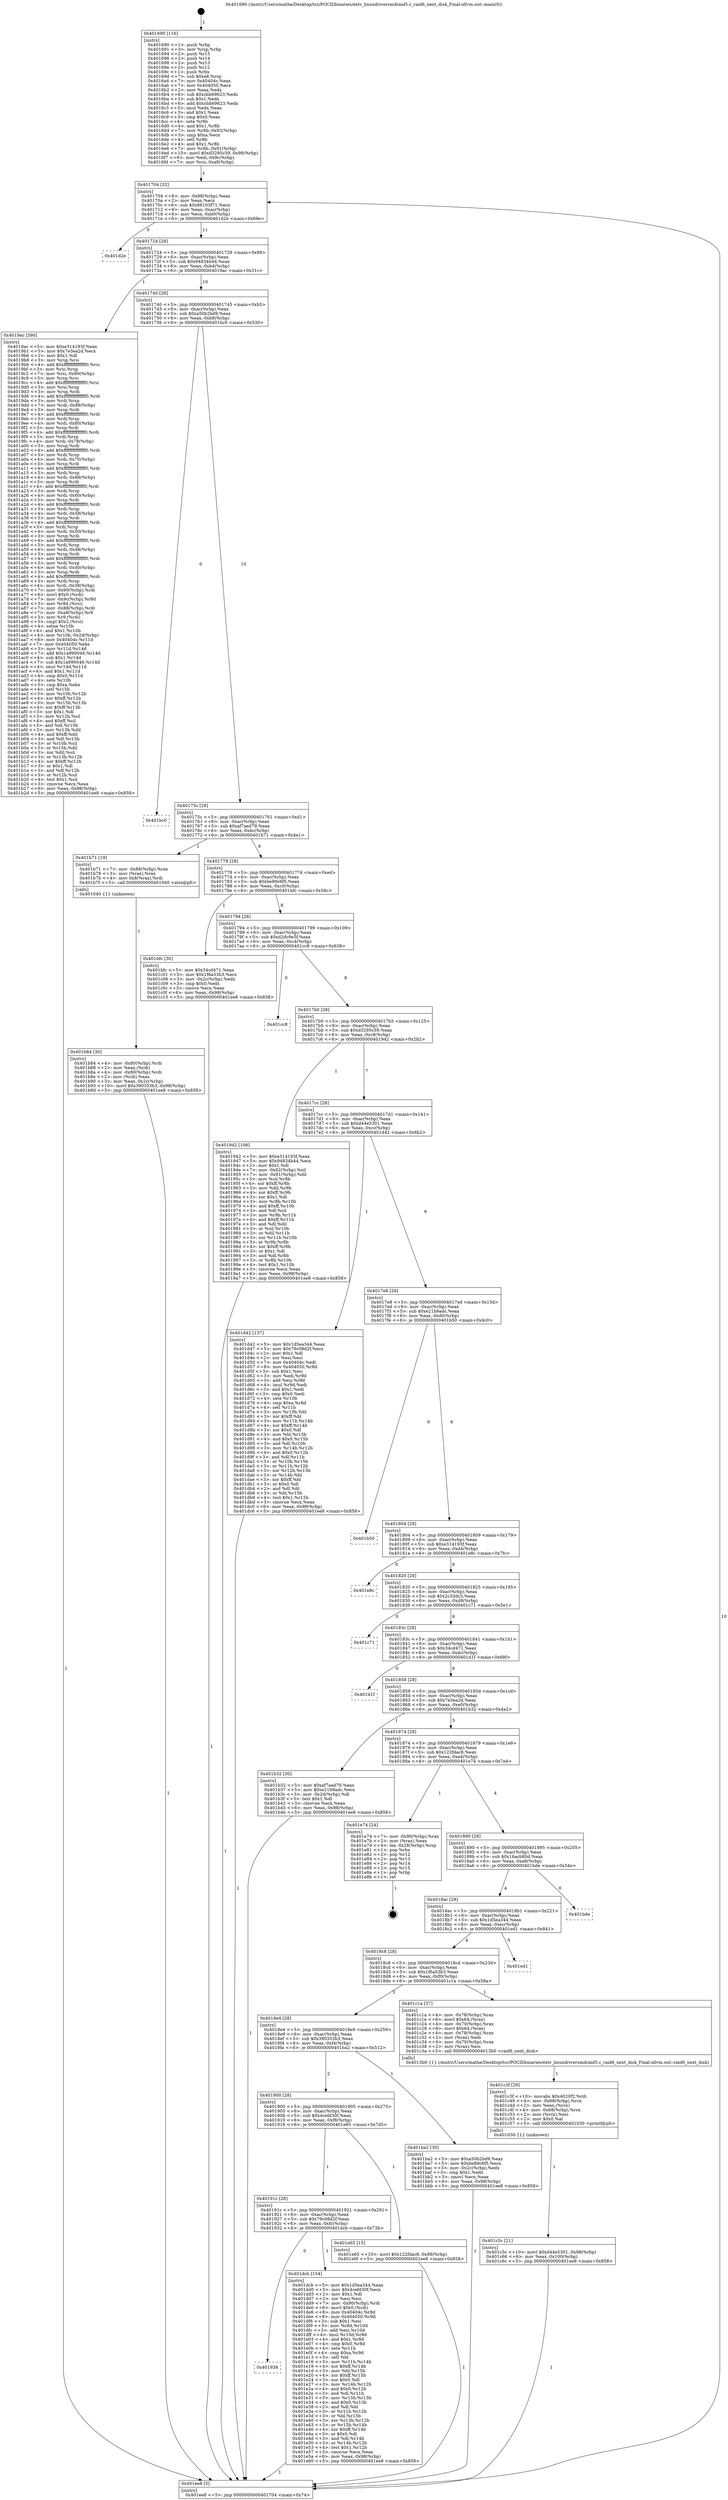 digraph "0x401690" {
  label = "0x401690 (/mnt/c/Users/mathe/Desktop/tcc/POCII/binaries/extr_linuxdriversmdraid5.c_raid6_next_disk_Final-ollvm.out::main(0))"
  labelloc = "t"
  node[shape=record]

  Entry [label="",width=0.3,height=0.3,shape=circle,fillcolor=black,style=filled]
  "0x401704" [label="{
     0x401704 [32]\l
     | [instrs]\l
     &nbsp;&nbsp;0x401704 \<+6\>: mov -0x98(%rbp),%eax\l
     &nbsp;&nbsp;0x40170a \<+2\>: mov %eax,%ecx\l
     &nbsp;&nbsp;0x40170c \<+6\>: sub $0x86103f71,%ecx\l
     &nbsp;&nbsp;0x401712 \<+6\>: mov %eax,-0xac(%rbp)\l
     &nbsp;&nbsp;0x401718 \<+6\>: mov %ecx,-0xb0(%rbp)\l
     &nbsp;&nbsp;0x40171e \<+6\>: je 0000000000401d2e \<main+0x69e\>\l
  }"]
  "0x401d2e" [label="{
     0x401d2e\l
  }", style=dashed]
  "0x401724" [label="{
     0x401724 [28]\l
     | [instrs]\l
     &nbsp;&nbsp;0x401724 \<+5\>: jmp 0000000000401729 \<main+0x99\>\l
     &nbsp;&nbsp;0x401729 \<+6\>: mov -0xac(%rbp),%eax\l
     &nbsp;&nbsp;0x40172f \<+5\>: sub $0x94834b44,%eax\l
     &nbsp;&nbsp;0x401734 \<+6\>: mov %eax,-0xb4(%rbp)\l
     &nbsp;&nbsp;0x40173a \<+6\>: je 00000000004019ac \<main+0x31c\>\l
  }"]
  Exit [label="",width=0.3,height=0.3,shape=circle,fillcolor=black,style=filled,peripheries=2]
  "0x4019ac" [label="{
     0x4019ac [390]\l
     | [instrs]\l
     &nbsp;&nbsp;0x4019ac \<+5\>: mov $0xe314193f,%eax\l
     &nbsp;&nbsp;0x4019b1 \<+5\>: mov $0x7e3ea2d,%ecx\l
     &nbsp;&nbsp;0x4019b6 \<+2\>: mov $0x1,%dl\l
     &nbsp;&nbsp;0x4019b8 \<+3\>: mov %rsp,%rsi\l
     &nbsp;&nbsp;0x4019bb \<+4\>: add $0xfffffffffffffff0,%rsi\l
     &nbsp;&nbsp;0x4019bf \<+3\>: mov %rsi,%rsp\l
     &nbsp;&nbsp;0x4019c2 \<+7\>: mov %rsi,-0x90(%rbp)\l
     &nbsp;&nbsp;0x4019c9 \<+3\>: mov %rsp,%rsi\l
     &nbsp;&nbsp;0x4019cc \<+4\>: add $0xfffffffffffffff0,%rsi\l
     &nbsp;&nbsp;0x4019d0 \<+3\>: mov %rsi,%rsp\l
     &nbsp;&nbsp;0x4019d3 \<+3\>: mov %rsp,%rdi\l
     &nbsp;&nbsp;0x4019d6 \<+4\>: add $0xfffffffffffffff0,%rdi\l
     &nbsp;&nbsp;0x4019da \<+3\>: mov %rdi,%rsp\l
     &nbsp;&nbsp;0x4019dd \<+7\>: mov %rdi,-0x88(%rbp)\l
     &nbsp;&nbsp;0x4019e4 \<+3\>: mov %rsp,%rdi\l
     &nbsp;&nbsp;0x4019e7 \<+4\>: add $0xfffffffffffffff0,%rdi\l
     &nbsp;&nbsp;0x4019eb \<+3\>: mov %rdi,%rsp\l
     &nbsp;&nbsp;0x4019ee \<+4\>: mov %rdi,-0x80(%rbp)\l
     &nbsp;&nbsp;0x4019f2 \<+3\>: mov %rsp,%rdi\l
     &nbsp;&nbsp;0x4019f5 \<+4\>: add $0xfffffffffffffff0,%rdi\l
     &nbsp;&nbsp;0x4019f9 \<+3\>: mov %rdi,%rsp\l
     &nbsp;&nbsp;0x4019fc \<+4\>: mov %rdi,-0x78(%rbp)\l
     &nbsp;&nbsp;0x401a00 \<+3\>: mov %rsp,%rdi\l
     &nbsp;&nbsp;0x401a03 \<+4\>: add $0xfffffffffffffff0,%rdi\l
     &nbsp;&nbsp;0x401a07 \<+3\>: mov %rdi,%rsp\l
     &nbsp;&nbsp;0x401a0a \<+4\>: mov %rdi,-0x70(%rbp)\l
     &nbsp;&nbsp;0x401a0e \<+3\>: mov %rsp,%rdi\l
     &nbsp;&nbsp;0x401a11 \<+4\>: add $0xfffffffffffffff0,%rdi\l
     &nbsp;&nbsp;0x401a15 \<+3\>: mov %rdi,%rsp\l
     &nbsp;&nbsp;0x401a18 \<+4\>: mov %rdi,-0x68(%rbp)\l
     &nbsp;&nbsp;0x401a1c \<+3\>: mov %rsp,%rdi\l
     &nbsp;&nbsp;0x401a1f \<+4\>: add $0xfffffffffffffff0,%rdi\l
     &nbsp;&nbsp;0x401a23 \<+3\>: mov %rdi,%rsp\l
     &nbsp;&nbsp;0x401a26 \<+4\>: mov %rdi,-0x60(%rbp)\l
     &nbsp;&nbsp;0x401a2a \<+3\>: mov %rsp,%rdi\l
     &nbsp;&nbsp;0x401a2d \<+4\>: add $0xfffffffffffffff0,%rdi\l
     &nbsp;&nbsp;0x401a31 \<+3\>: mov %rdi,%rsp\l
     &nbsp;&nbsp;0x401a34 \<+4\>: mov %rdi,-0x58(%rbp)\l
     &nbsp;&nbsp;0x401a38 \<+3\>: mov %rsp,%rdi\l
     &nbsp;&nbsp;0x401a3b \<+4\>: add $0xfffffffffffffff0,%rdi\l
     &nbsp;&nbsp;0x401a3f \<+3\>: mov %rdi,%rsp\l
     &nbsp;&nbsp;0x401a42 \<+4\>: mov %rdi,-0x50(%rbp)\l
     &nbsp;&nbsp;0x401a46 \<+3\>: mov %rsp,%rdi\l
     &nbsp;&nbsp;0x401a49 \<+4\>: add $0xfffffffffffffff0,%rdi\l
     &nbsp;&nbsp;0x401a4d \<+3\>: mov %rdi,%rsp\l
     &nbsp;&nbsp;0x401a50 \<+4\>: mov %rdi,-0x48(%rbp)\l
     &nbsp;&nbsp;0x401a54 \<+3\>: mov %rsp,%rdi\l
     &nbsp;&nbsp;0x401a57 \<+4\>: add $0xfffffffffffffff0,%rdi\l
     &nbsp;&nbsp;0x401a5b \<+3\>: mov %rdi,%rsp\l
     &nbsp;&nbsp;0x401a5e \<+4\>: mov %rdi,-0x40(%rbp)\l
     &nbsp;&nbsp;0x401a62 \<+3\>: mov %rsp,%rdi\l
     &nbsp;&nbsp;0x401a65 \<+4\>: add $0xfffffffffffffff0,%rdi\l
     &nbsp;&nbsp;0x401a69 \<+3\>: mov %rdi,%rsp\l
     &nbsp;&nbsp;0x401a6c \<+4\>: mov %rdi,-0x38(%rbp)\l
     &nbsp;&nbsp;0x401a70 \<+7\>: mov -0x90(%rbp),%rdi\l
     &nbsp;&nbsp;0x401a77 \<+6\>: movl $0x0,(%rdi)\l
     &nbsp;&nbsp;0x401a7d \<+7\>: mov -0x9c(%rbp),%r8d\l
     &nbsp;&nbsp;0x401a84 \<+3\>: mov %r8d,(%rsi)\l
     &nbsp;&nbsp;0x401a87 \<+7\>: mov -0x88(%rbp),%rdi\l
     &nbsp;&nbsp;0x401a8e \<+7\>: mov -0xa8(%rbp),%r9\l
     &nbsp;&nbsp;0x401a95 \<+3\>: mov %r9,(%rdi)\l
     &nbsp;&nbsp;0x401a98 \<+3\>: cmpl $0x2,(%rsi)\l
     &nbsp;&nbsp;0x401a9b \<+4\>: setne %r10b\l
     &nbsp;&nbsp;0x401a9f \<+4\>: and $0x1,%r10b\l
     &nbsp;&nbsp;0x401aa3 \<+4\>: mov %r10b,-0x2d(%rbp)\l
     &nbsp;&nbsp;0x401aa7 \<+8\>: mov 0x40404c,%r11d\l
     &nbsp;&nbsp;0x401aaf \<+7\>: mov 0x404050,%ebx\l
     &nbsp;&nbsp;0x401ab6 \<+3\>: mov %r11d,%r14d\l
     &nbsp;&nbsp;0x401ab9 \<+7\>: add $0x1a990046,%r14d\l
     &nbsp;&nbsp;0x401ac0 \<+4\>: sub $0x1,%r14d\l
     &nbsp;&nbsp;0x401ac4 \<+7\>: sub $0x1a990046,%r14d\l
     &nbsp;&nbsp;0x401acb \<+4\>: imul %r14d,%r11d\l
     &nbsp;&nbsp;0x401acf \<+4\>: and $0x1,%r11d\l
     &nbsp;&nbsp;0x401ad3 \<+4\>: cmp $0x0,%r11d\l
     &nbsp;&nbsp;0x401ad7 \<+4\>: sete %r10b\l
     &nbsp;&nbsp;0x401adb \<+3\>: cmp $0xa,%ebx\l
     &nbsp;&nbsp;0x401ade \<+4\>: setl %r15b\l
     &nbsp;&nbsp;0x401ae2 \<+3\>: mov %r10b,%r12b\l
     &nbsp;&nbsp;0x401ae5 \<+4\>: xor $0xff,%r12b\l
     &nbsp;&nbsp;0x401ae9 \<+3\>: mov %r15b,%r13b\l
     &nbsp;&nbsp;0x401aec \<+4\>: xor $0xff,%r13b\l
     &nbsp;&nbsp;0x401af0 \<+3\>: xor $0x1,%dl\l
     &nbsp;&nbsp;0x401af3 \<+3\>: mov %r12b,%sil\l
     &nbsp;&nbsp;0x401af6 \<+4\>: and $0xff,%sil\l
     &nbsp;&nbsp;0x401afa \<+3\>: and %dl,%r10b\l
     &nbsp;&nbsp;0x401afd \<+3\>: mov %r13b,%dil\l
     &nbsp;&nbsp;0x401b00 \<+4\>: and $0xff,%dil\l
     &nbsp;&nbsp;0x401b04 \<+3\>: and %dl,%r15b\l
     &nbsp;&nbsp;0x401b07 \<+3\>: or %r10b,%sil\l
     &nbsp;&nbsp;0x401b0a \<+3\>: or %r15b,%dil\l
     &nbsp;&nbsp;0x401b0d \<+3\>: xor %dil,%sil\l
     &nbsp;&nbsp;0x401b10 \<+3\>: or %r13b,%r12b\l
     &nbsp;&nbsp;0x401b13 \<+4\>: xor $0xff,%r12b\l
     &nbsp;&nbsp;0x401b17 \<+3\>: or $0x1,%dl\l
     &nbsp;&nbsp;0x401b1a \<+3\>: and %dl,%r12b\l
     &nbsp;&nbsp;0x401b1d \<+3\>: or %r12b,%sil\l
     &nbsp;&nbsp;0x401b20 \<+4\>: test $0x1,%sil\l
     &nbsp;&nbsp;0x401b24 \<+3\>: cmovne %ecx,%eax\l
     &nbsp;&nbsp;0x401b27 \<+6\>: mov %eax,-0x98(%rbp)\l
     &nbsp;&nbsp;0x401b2d \<+5\>: jmp 0000000000401ee8 \<main+0x858\>\l
  }"]
  "0x401740" [label="{
     0x401740 [28]\l
     | [instrs]\l
     &nbsp;&nbsp;0x401740 \<+5\>: jmp 0000000000401745 \<main+0xb5\>\l
     &nbsp;&nbsp;0x401745 \<+6\>: mov -0xac(%rbp),%eax\l
     &nbsp;&nbsp;0x40174b \<+5\>: sub $0xa50b2bd9,%eax\l
     &nbsp;&nbsp;0x401750 \<+6\>: mov %eax,-0xb8(%rbp)\l
     &nbsp;&nbsp;0x401756 \<+6\>: je 0000000000401bc0 \<main+0x530\>\l
  }"]
  "0x401938" [label="{
     0x401938\l
  }", style=dashed]
  "0x401bc0" [label="{
     0x401bc0\l
  }", style=dashed]
  "0x40175c" [label="{
     0x40175c [28]\l
     | [instrs]\l
     &nbsp;&nbsp;0x40175c \<+5\>: jmp 0000000000401761 \<main+0xd1\>\l
     &nbsp;&nbsp;0x401761 \<+6\>: mov -0xac(%rbp),%eax\l
     &nbsp;&nbsp;0x401767 \<+5\>: sub $0xaf7aed79,%eax\l
     &nbsp;&nbsp;0x40176c \<+6\>: mov %eax,-0xbc(%rbp)\l
     &nbsp;&nbsp;0x401772 \<+6\>: je 0000000000401b71 \<main+0x4e1\>\l
  }"]
  "0x401dcb" [label="{
     0x401dcb [154]\l
     | [instrs]\l
     &nbsp;&nbsp;0x401dcb \<+5\>: mov $0x1d5ea344,%eax\l
     &nbsp;&nbsp;0x401dd0 \<+5\>: mov $0x4cefd30f,%ecx\l
     &nbsp;&nbsp;0x401dd5 \<+2\>: mov $0x1,%dl\l
     &nbsp;&nbsp;0x401dd7 \<+2\>: xor %esi,%esi\l
     &nbsp;&nbsp;0x401dd9 \<+7\>: mov -0x90(%rbp),%rdi\l
     &nbsp;&nbsp;0x401de0 \<+6\>: movl $0x0,(%rdi)\l
     &nbsp;&nbsp;0x401de6 \<+8\>: mov 0x40404c,%r8d\l
     &nbsp;&nbsp;0x401dee \<+8\>: mov 0x404050,%r9d\l
     &nbsp;&nbsp;0x401df6 \<+3\>: sub $0x1,%esi\l
     &nbsp;&nbsp;0x401df9 \<+3\>: mov %r8d,%r10d\l
     &nbsp;&nbsp;0x401dfc \<+3\>: add %esi,%r10d\l
     &nbsp;&nbsp;0x401dff \<+4\>: imul %r10d,%r8d\l
     &nbsp;&nbsp;0x401e03 \<+4\>: and $0x1,%r8d\l
     &nbsp;&nbsp;0x401e07 \<+4\>: cmp $0x0,%r8d\l
     &nbsp;&nbsp;0x401e0b \<+4\>: sete %r11b\l
     &nbsp;&nbsp;0x401e0f \<+4\>: cmp $0xa,%r9d\l
     &nbsp;&nbsp;0x401e13 \<+3\>: setl %bl\l
     &nbsp;&nbsp;0x401e16 \<+3\>: mov %r11b,%r14b\l
     &nbsp;&nbsp;0x401e19 \<+4\>: xor $0xff,%r14b\l
     &nbsp;&nbsp;0x401e1d \<+3\>: mov %bl,%r15b\l
     &nbsp;&nbsp;0x401e20 \<+4\>: xor $0xff,%r15b\l
     &nbsp;&nbsp;0x401e24 \<+3\>: xor $0x0,%dl\l
     &nbsp;&nbsp;0x401e27 \<+3\>: mov %r14b,%r12b\l
     &nbsp;&nbsp;0x401e2a \<+4\>: and $0x0,%r12b\l
     &nbsp;&nbsp;0x401e2e \<+3\>: and %dl,%r11b\l
     &nbsp;&nbsp;0x401e31 \<+3\>: mov %r15b,%r13b\l
     &nbsp;&nbsp;0x401e34 \<+4\>: and $0x0,%r13b\l
     &nbsp;&nbsp;0x401e38 \<+2\>: and %dl,%bl\l
     &nbsp;&nbsp;0x401e3a \<+3\>: or %r11b,%r12b\l
     &nbsp;&nbsp;0x401e3d \<+3\>: or %bl,%r13b\l
     &nbsp;&nbsp;0x401e40 \<+3\>: xor %r13b,%r12b\l
     &nbsp;&nbsp;0x401e43 \<+3\>: or %r15b,%r14b\l
     &nbsp;&nbsp;0x401e46 \<+4\>: xor $0xff,%r14b\l
     &nbsp;&nbsp;0x401e4a \<+3\>: or $0x0,%dl\l
     &nbsp;&nbsp;0x401e4d \<+3\>: and %dl,%r14b\l
     &nbsp;&nbsp;0x401e50 \<+3\>: or %r14b,%r12b\l
     &nbsp;&nbsp;0x401e53 \<+4\>: test $0x1,%r12b\l
     &nbsp;&nbsp;0x401e57 \<+3\>: cmovne %ecx,%eax\l
     &nbsp;&nbsp;0x401e5a \<+6\>: mov %eax,-0x98(%rbp)\l
     &nbsp;&nbsp;0x401e60 \<+5\>: jmp 0000000000401ee8 \<main+0x858\>\l
  }"]
  "0x401b71" [label="{
     0x401b71 [19]\l
     | [instrs]\l
     &nbsp;&nbsp;0x401b71 \<+7\>: mov -0x88(%rbp),%rax\l
     &nbsp;&nbsp;0x401b78 \<+3\>: mov (%rax),%rax\l
     &nbsp;&nbsp;0x401b7b \<+4\>: mov 0x8(%rax),%rdi\l
     &nbsp;&nbsp;0x401b7f \<+5\>: call 0000000000401040 \<atoi@plt\>\l
     | [calls]\l
     &nbsp;&nbsp;0x401040 \{1\} (unknown)\l
  }"]
  "0x401778" [label="{
     0x401778 [28]\l
     | [instrs]\l
     &nbsp;&nbsp;0x401778 \<+5\>: jmp 000000000040177d \<main+0xed\>\l
     &nbsp;&nbsp;0x40177d \<+6\>: mov -0xac(%rbp),%eax\l
     &nbsp;&nbsp;0x401783 \<+5\>: sub $0xbe89c6f5,%eax\l
     &nbsp;&nbsp;0x401788 \<+6\>: mov %eax,-0xc0(%rbp)\l
     &nbsp;&nbsp;0x40178e \<+6\>: je 0000000000401bfc \<main+0x56c\>\l
  }"]
  "0x40191c" [label="{
     0x40191c [28]\l
     | [instrs]\l
     &nbsp;&nbsp;0x40191c \<+5\>: jmp 0000000000401921 \<main+0x291\>\l
     &nbsp;&nbsp;0x401921 \<+6\>: mov -0xac(%rbp),%eax\l
     &nbsp;&nbsp;0x401927 \<+5\>: sub $0x79c08d2f,%eax\l
     &nbsp;&nbsp;0x40192c \<+6\>: mov %eax,-0xfc(%rbp)\l
     &nbsp;&nbsp;0x401932 \<+6\>: je 0000000000401dcb \<main+0x73b\>\l
  }"]
  "0x401bfc" [label="{
     0x401bfc [30]\l
     | [instrs]\l
     &nbsp;&nbsp;0x401bfc \<+5\>: mov $0x34cd471,%eax\l
     &nbsp;&nbsp;0x401c01 \<+5\>: mov $0x1f6a53b3,%ecx\l
     &nbsp;&nbsp;0x401c06 \<+3\>: mov -0x2c(%rbp),%edx\l
     &nbsp;&nbsp;0x401c09 \<+3\>: cmp $0x0,%edx\l
     &nbsp;&nbsp;0x401c0c \<+3\>: cmove %ecx,%eax\l
     &nbsp;&nbsp;0x401c0f \<+6\>: mov %eax,-0x98(%rbp)\l
     &nbsp;&nbsp;0x401c15 \<+5\>: jmp 0000000000401ee8 \<main+0x858\>\l
  }"]
  "0x401794" [label="{
     0x401794 [28]\l
     | [instrs]\l
     &nbsp;&nbsp;0x401794 \<+5\>: jmp 0000000000401799 \<main+0x109\>\l
     &nbsp;&nbsp;0x401799 \<+6\>: mov -0xac(%rbp),%eax\l
     &nbsp;&nbsp;0x40179f \<+5\>: sub $0xd2dc9e5f,%eax\l
     &nbsp;&nbsp;0x4017a4 \<+6\>: mov %eax,-0xc4(%rbp)\l
     &nbsp;&nbsp;0x4017aa \<+6\>: je 0000000000401cc8 \<main+0x638\>\l
  }"]
  "0x401e65" [label="{
     0x401e65 [15]\l
     | [instrs]\l
     &nbsp;&nbsp;0x401e65 \<+10\>: movl $0x122fdac8,-0x98(%rbp)\l
     &nbsp;&nbsp;0x401e6f \<+5\>: jmp 0000000000401ee8 \<main+0x858\>\l
  }"]
  "0x401cc8" [label="{
     0x401cc8\l
  }", style=dashed]
  "0x4017b0" [label="{
     0x4017b0 [28]\l
     | [instrs]\l
     &nbsp;&nbsp;0x4017b0 \<+5\>: jmp 00000000004017b5 \<main+0x125\>\l
     &nbsp;&nbsp;0x4017b5 \<+6\>: mov -0xac(%rbp),%eax\l
     &nbsp;&nbsp;0x4017bb \<+5\>: sub $0xd3295c59,%eax\l
     &nbsp;&nbsp;0x4017c0 \<+6\>: mov %eax,-0xc8(%rbp)\l
     &nbsp;&nbsp;0x4017c6 \<+6\>: je 0000000000401942 \<main+0x2b2\>\l
  }"]
  "0x401c5c" [label="{
     0x401c5c [21]\l
     | [instrs]\l
     &nbsp;&nbsp;0x401c5c \<+10\>: movl $0xd44e5301,-0x98(%rbp)\l
     &nbsp;&nbsp;0x401c66 \<+6\>: mov %eax,-0x100(%rbp)\l
     &nbsp;&nbsp;0x401c6c \<+5\>: jmp 0000000000401ee8 \<main+0x858\>\l
  }"]
  "0x401942" [label="{
     0x401942 [106]\l
     | [instrs]\l
     &nbsp;&nbsp;0x401942 \<+5\>: mov $0xe314193f,%eax\l
     &nbsp;&nbsp;0x401947 \<+5\>: mov $0x94834b44,%ecx\l
     &nbsp;&nbsp;0x40194c \<+2\>: mov $0x1,%dl\l
     &nbsp;&nbsp;0x40194e \<+7\>: mov -0x92(%rbp),%sil\l
     &nbsp;&nbsp;0x401955 \<+7\>: mov -0x91(%rbp),%dil\l
     &nbsp;&nbsp;0x40195c \<+3\>: mov %sil,%r8b\l
     &nbsp;&nbsp;0x40195f \<+4\>: xor $0xff,%r8b\l
     &nbsp;&nbsp;0x401963 \<+3\>: mov %dil,%r9b\l
     &nbsp;&nbsp;0x401966 \<+4\>: xor $0xff,%r9b\l
     &nbsp;&nbsp;0x40196a \<+3\>: xor $0x1,%dl\l
     &nbsp;&nbsp;0x40196d \<+3\>: mov %r8b,%r10b\l
     &nbsp;&nbsp;0x401970 \<+4\>: and $0xff,%r10b\l
     &nbsp;&nbsp;0x401974 \<+3\>: and %dl,%sil\l
     &nbsp;&nbsp;0x401977 \<+3\>: mov %r9b,%r11b\l
     &nbsp;&nbsp;0x40197a \<+4\>: and $0xff,%r11b\l
     &nbsp;&nbsp;0x40197e \<+3\>: and %dl,%dil\l
     &nbsp;&nbsp;0x401981 \<+3\>: or %sil,%r10b\l
     &nbsp;&nbsp;0x401984 \<+3\>: or %dil,%r11b\l
     &nbsp;&nbsp;0x401987 \<+3\>: xor %r11b,%r10b\l
     &nbsp;&nbsp;0x40198a \<+3\>: or %r9b,%r8b\l
     &nbsp;&nbsp;0x40198d \<+4\>: xor $0xff,%r8b\l
     &nbsp;&nbsp;0x401991 \<+3\>: or $0x1,%dl\l
     &nbsp;&nbsp;0x401994 \<+3\>: and %dl,%r8b\l
     &nbsp;&nbsp;0x401997 \<+3\>: or %r8b,%r10b\l
     &nbsp;&nbsp;0x40199a \<+4\>: test $0x1,%r10b\l
     &nbsp;&nbsp;0x40199e \<+3\>: cmovne %ecx,%eax\l
     &nbsp;&nbsp;0x4019a1 \<+6\>: mov %eax,-0x98(%rbp)\l
     &nbsp;&nbsp;0x4019a7 \<+5\>: jmp 0000000000401ee8 \<main+0x858\>\l
  }"]
  "0x4017cc" [label="{
     0x4017cc [28]\l
     | [instrs]\l
     &nbsp;&nbsp;0x4017cc \<+5\>: jmp 00000000004017d1 \<main+0x141\>\l
     &nbsp;&nbsp;0x4017d1 \<+6\>: mov -0xac(%rbp),%eax\l
     &nbsp;&nbsp;0x4017d7 \<+5\>: sub $0xd44e5301,%eax\l
     &nbsp;&nbsp;0x4017dc \<+6\>: mov %eax,-0xcc(%rbp)\l
     &nbsp;&nbsp;0x4017e2 \<+6\>: je 0000000000401d42 \<main+0x6b2\>\l
  }"]
  "0x401ee8" [label="{
     0x401ee8 [5]\l
     | [instrs]\l
     &nbsp;&nbsp;0x401ee8 \<+5\>: jmp 0000000000401704 \<main+0x74\>\l
  }"]
  "0x401690" [label="{
     0x401690 [116]\l
     | [instrs]\l
     &nbsp;&nbsp;0x401690 \<+1\>: push %rbp\l
     &nbsp;&nbsp;0x401691 \<+3\>: mov %rsp,%rbp\l
     &nbsp;&nbsp;0x401694 \<+2\>: push %r15\l
     &nbsp;&nbsp;0x401696 \<+2\>: push %r14\l
     &nbsp;&nbsp;0x401698 \<+2\>: push %r13\l
     &nbsp;&nbsp;0x40169a \<+2\>: push %r12\l
     &nbsp;&nbsp;0x40169c \<+1\>: push %rbx\l
     &nbsp;&nbsp;0x40169d \<+7\>: sub $0xe8,%rsp\l
     &nbsp;&nbsp;0x4016a4 \<+7\>: mov 0x40404c,%eax\l
     &nbsp;&nbsp;0x4016ab \<+7\>: mov 0x404050,%ecx\l
     &nbsp;&nbsp;0x4016b2 \<+2\>: mov %eax,%edx\l
     &nbsp;&nbsp;0x4016b4 \<+6\>: sub $0xcbb69623,%edx\l
     &nbsp;&nbsp;0x4016ba \<+3\>: sub $0x1,%edx\l
     &nbsp;&nbsp;0x4016bd \<+6\>: add $0xcbb69623,%edx\l
     &nbsp;&nbsp;0x4016c3 \<+3\>: imul %edx,%eax\l
     &nbsp;&nbsp;0x4016c6 \<+3\>: and $0x1,%eax\l
     &nbsp;&nbsp;0x4016c9 \<+3\>: cmp $0x0,%eax\l
     &nbsp;&nbsp;0x4016cc \<+4\>: sete %r8b\l
     &nbsp;&nbsp;0x4016d0 \<+4\>: and $0x1,%r8b\l
     &nbsp;&nbsp;0x4016d4 \<+7\>: mov %r8b,-0x92(%rbp)\l
     &nbsp;&nbsp;0x4016db \<+3\>: cmp $0xa,%ecx\l
     &nbsp;&nbsp;0x4016de \<+4\>: setl %r8b\l
     &nbsp;&nbsp;0x4016e2 \<+4\>: and $0x1,%r8b\l
     &nbsp;&nbsp;0x4016e6 \<+7\>: mov %r8b,-0x91(%rbp)\l
     &nbsp;&nbsp;0x4016ed \<+10\>: movl $0xd3295c59,-0x98(%rbp)\l
     &nbsp;&nbsp;0x4016f7 \<+6\>: mov %edi,-0x9c(%rbp)\l
     &nbsp;&nbsp;0x4016fd \<+7\>: mov %rsi,-0xa8(%rbp)\l
  }"]
  "0x401c3f" [label="{
     0x401c3f [29]\l
     | [instrs]\l
     &nbsp;&nbsp;0x401c3f \<+10\>: movabs $0x4020f2,%rdi\l
     &nbsp;&nbsp;0x401c49 \<+4\>: mov -0x68(%rbp),%rcx\l
     &nbsp;&nbsp;0x401c4d \<+2\>: mov %eax,(%rcx)\l
     &nbsp;&nbsp;0x401c4f \<+4\>: mov -0x68(%rbp),%rcx\l
     &nbsp;&nbsp;0x401c53 \<+2\>: mov (%rcx),%esi\l
     &nbsp;&nbsp;0x401c55 \<+2\>: mov $0x0,%al\l
     &nbsp;&nbsp;0x401c57 \<+5\>: call 0000000000401030 \<printf@plt\>\l
     | [calls]\l
     &nbsp;&nbsp;0x401030 \{1\} (unknown)\l
  }"]
  "0x401900" [label="{
     0x401900 [28]\l
     | [instrs]\l
     &nbsp;&nbsp;0x401900 \<+5\>: jmp 0000000000401905 \<main+0x275\>\l
     &nbsp;&nbsp;0x401905 \<+6\>: mov -0xac(%rbp),%eax\l
     &nbsp;&nbsp;0x40190b \<+5\>: sub $0x4cefd30f,%eax\l
     &nbsp;&nbsp;0x401910 \<+6\>: mov %eax,-0xf8(%rbp)\l
     &nbsp;&nbsp;0x401916 \<+6\>: je 0000000000401e65 \<main+0x7d5\>\l
  }"]
  "0x401d42" [label="{
     0x401d42 [137]\l
     | [instrs]\l
     &nbsp;&nbsp;0x401d42 \<+5\>: mov $0x1d5ea344,%eax\l
     &nbsp;&nbsp;0x401d47 \<+5\>: mov $0x79c08d2f,%ecx\l
     &nbsp;&nbsp;0x401d4c \<+2\>: mov $0x1,%dl\l
     &nbsp;&nbsp;0x401d4e \<+2\>: xor %esi,%esi\l
     &nbsp;&nbsp;0x401d50 \<+7\>: mov 0x40404c,%edi\l
     &nbsp;&nbsp;0x401d57 \<+8\>: mov 0x404050,%r8d\l
     &nbsp;&nbsp;0x401d5f \<+3\>: sub $0x1,%esi\l
     &nbsp;&nbsp;0x401d62 \<+3\>: mov %edi,%r9d\l
     &nbsp;&nbsp;0x401d65 \<+3\>: add %esi,%r9d\l
     &nbsp;&nbsp;0x401d68 \<+4\>: imul %r9d,%edi\l
     &nbsp;&nbsp;0x401d6c \<+3\>: and $0x1,%edi\l
     &nbsp;&nbsp;0x401d6f \<+3\>: cmp $0x0,%edi\l
     &nbsp;&nbsp;0x401d72 \<+4\>: sete %r10b\l
     &nbsp;&nbsp;0x401d76 \<+4\>: cmp $0xa,%r8d\l
     &nbsp;&nbsp;0x401d7a \<+4\>: setl %r11b\l
     &nbsp;&nbsp;0x401d7e \<+3\>: mov %r10b,%bl\l
     &nbsp;&nbsp;0x401d81 \<+3\>: xor $0xff,%bl\l
     &nbsp;&nbsp;0x401d84 \<+3\>: mov %r11b,%r14b\l
     &nbsp;&nbsp;0x401d87 \<+4\>: xor $0xff,%r14b\l
     &nbsp;&nbsp;0x401d8b \<+3\>: xor $0x0,%dl\l
     &nbsp;&nbsp;0x401d8e \<+3\>: mov %bl,%r15b\l
     &nbsp;&nbsp;0x401d91 \<+4\>: and $0x0,%r15b\l
     &nbsp;&nbsp;0x401d95 \<+3\>: and %dl,%r10b\l
     &nbsp;&nbsp;0x401d98 \<+3\>: mov %r14b,%r12b\l
     &nbsp;&nbsp;0x401d9b \<+4\>: and $0x0,%r12b\l
     &nbsp;&nbsp;0x401d9f \<+3\>: and %dl,%r11b\l
     &nbsp;&nbsp;0x401da2 \<+3\>: or %r10b,%r15b\l
     &nbsp;&nbsp;0x401da5 \<+3\>: or %r11b,%r12b\l
     &nbsp;&nbsp;0x401da8 \<+3\>: xor %r12b,%r15b\l
     &nbsp;&nbsp;0x401dab \<+3\>: or %r14b,%bl\l
     &nbsp;&nbsp;0x401dae \<+3\>: xor $0xff,%bl\l
     &nbsp;&nbsp;0x401db1 \<+3\>: or $0x0,%dl\l
     &nbsp;&nbsp;0x401db4 \<+2\>: and %dl,%bl\l
     &nbsp;&nbsp;0x401db6 \<+3\>: or %bl,%r15b\l
     &nbsp;&nbsp;0x401db9 \<+4\>: test $0x1,%r15b\l
     &nbsp;&nbsp;0x401dbd \<+3\>: cmovne %ecx,%eax\l
     &nbsp;&nbsp;0x401dc0 \<+6\>: mov %eax,-0x98(%rbp)\l
     &nbsp;&nbsp;0x401dc6 \<+5\>: jmp 0000000000401ee8 \<main+0x858\>\l
  }"]
  "0x4017e8" [label="{
     0x4017e8 [28]\l
     | [instrs]\l
     &nbsp;&nbsp;0x4017e8 \<+5\>: jmp 00000000004017ed \<main+0x15d\>\l
     &nbsp;&nbsp;0x4017ed \<+6\>: mov -0xac(%rbp),%eax\l
     &nbsp;&nbsp;0x4017f3 \<+5\>: sub $0xe21b9adc,%eax\l
     &nbsp;&nbsp;0x4017f8 \<+6\>: mov %eax,-0xd0(%rbp)\l
     &nbsp;&nbsp;0x4017fe \<+6\>: je 0000000000401b50 \<main+0x4c0\>\l
  }"]
  "0x401ba2" [label="{
     0x401ba2 [30]\l
     | [instrs]\l
     &nbsp;&nbsp;0x401ba2 \<+5\>: mov $0xa50b2bd9,%eax\l
     &nbsp;&nbsp;0x401ba7 \<+5\>: mov $0xbe89c6f5,%ecx\l
     &nbsp;&nbsp;0x401bac \<+3\>: mov -0x2c(%rbp),%edx\l
     &nbsp;&nbsp;0x401baf \<+3\>: cmp $0x1,%edx\l
     &nbsp;&nbsp;0x401bb2 \<+3\>: cmovl %ecx,%eax\l
     &nbsp;&nbsp;0x401bb5 \<+6\>: mov %eax,-0x98(%rbp)\l
     &nbsp;&nbsp;0x401bbb \<+5\>: jmp 0000000000401ee8 \<main+0x858\>\l
  }"]
  "0x401b50" [label="{
     0x401b50\l
  }", style=dashed]
  "0x401804" [label="{
     0x401804 [28]\l
     | [instrs]\l
     &nbsp;&nbsp;0x401804 \<+5\>: jmp 0000000000401809 \<main+0x179\>\l
     &nbsp;&nbsp;0x401809 \<+6\>: mov -0xac(%rbp),%eax\l
     &nbsp;&nbsp;0x40180f \<+5\>: sub $0xe314193f,%eax\l
     &nbsp;&nbsp;0x401814 \<+6\>: mov %eax,-0xd4(%rbp)\l
     &nbsp;&nbsp;0x40181a \<+6\>: je 0000000000401e8c \<main+0x7fc\>\l
  }"]
  "0x4018e4" [label="{
     0x4018e4 [28]\l
     | [instrs]\l
     &nbsp;&nbsp;0x4018e4 \<+5\>: jmp 00000000004018e9 \<main+0x259\>\l
     &nbsp;&nbsp;0x4018e9 \<+6\>: mov -0xac(%rbp),%eax\l
     &nbsp;&nbsp;0x4018ef \<+5\>: sub $0x390353b3,%eax\l
     &nbsp;&nbsp;0x4018f4 \<+6\>: mov %eax,-0xf4(%rbp)\l
     &nbsp;&nbsp;0x4018fa \<+6\>: je 0000000000401ba2 \<main+0x512\>\l
  }"]
  "0x401e8c" [label="{
     0x401e8c\l
  }", style=dashed]
  "0x401820" [label="{
     0x401820 [28]\l
     | [instrs]\l
     &nbsp;&nbsp;0x401820 \<+5\>: jmp 0000000000401825 \<main+0x195\>\l
     &nbsp;&nbsp;0x401825 \<+6\>: mov -0xac(%rbp),%eax\l
     &nbsp;&nbsp;0x40182b \<+5\>: sub $0x2c33dc3,%eax\l
     &nbsp;&nbsp;0x401830 \<+6\>: mov %eax,-0xd8(%rbp)\l
     &nbsp;&nbsp;0x401836 \<+6\>: je 0000000000401c71 \<main+0x5e1\>\l
  }"]
  "0x401c1a" [label="{
     0x401c1a [37]\l
     | [instrs]\l
     &nbsp;&nbsp;0x401c1a \<+4\>: mov -0x78(%rbp),%rax\l
     &nbsp;&nbsp;0x401c1e \<+6\>: movl $0x64,(%rax)\l
     &nbsp;&nbsp;0x401c24 \<+4\>: mov -0x70(%rbp),%rax\l
     &nbsp;&nbsp;0x401c28 \<+6\>: movl $0x64,(%rax)\l
     &nbsp;&nbsp;0x401c2e \<+4\>: mov -0x78(%rbp),%rax\l
     &nbsp;&nbsp;0x401c32 \<+2\>: mov (%rax),%edi\l
     &nbsp;&nbsp;0x401c34 \<+4\>: mov -0x70(%rbp),%rax\l
     &nbsp;&nbsp;0x401c38 \<+2\>: mov (%rax),%esi\l
     &nbsp;&nbsp;0x401c3a \<+5\>: call 00000000004013b0 \<raid6_next_disk\>\l
     | [calls]\l
     &nbsp;&nbsp;0x4013b0 \{1\} (/mnt/c/Users/mathe/Desktop/tcc/POCII/binaries/extr_linuxdriversmdraid5.c_raid6_next_disk_Final-ollvm.out::raid6_next_disk)\l
  }"]
  "0x401c71" [label="{
     0x401c71\l
  }", style=dashed]
  "0x40183c" [label="{
     0x40183c [28]\l
     | [instrs]\l
     &nbsp;&nbsp;0x40183c \<+5\>: jmp 0000000000401841 \<main+0x1b1\>\l
     &nbsp;&nbsp;0x401841 \<+6\>: mov -0xac(%rbp),%eax\l
     &nbsp;&nbsp;0x401847 \<+5\>: sub $0x34cd471,%eax\l
     &nbsp;&nbsp;0x40184c \<+6\>: mov %eax,-0xdc(%rbp)\l
     &nbsp;&nbsp;0x401852 \<+6\>: je 0000000000401d1f \<main+0x68f\>\l
  }"]
  "0x4018c8" [label="{
     0x4018c8 [28]\l
     | [instrs]\l
     &nbsp;&nbsp;0x4018c8 \<+5\>: jmp 00000000004018cd \<main+0x23d\>\l
     &nbsp;&nbsp;0x4018cd \<+6\>: mov -0xac(%rbp),%eax\l
     &nbsp;&nbsp;0x4018d3 \<+5\>: sub $0x1f6a53b3,%eax\l
     &nbsp;&nbsp;0x4018d8 \<+6\>: mov %eax,-0xf0(%rbp)\l
     &nbsp;&nbsp;0x4018de \<+6\>: je 0000000000401c1a \<main+0x58a\>\l
  }"]
  "0x401d1f" [label="{
     0x401d1f\l
  }", style=dashed]
  "0x401858" [label="{
     0x401858 [28]\l
     | [instrs]\l
     &nbsp;&nbsp;0x401858 \<+5\>: jmp 000000000040185d \<main+0x1cd\>\l
     &nbsp;&nbsp;0x40185d \<+6\>: mov -0xac(%rbp),%eax\l
     &nbsp;&nbsp;0x401863 \<+5\>: sub $0x7e3ea2d,%eax\l
     &nbsp;&nbsp;0x401868 \<+6\>: mov %eax,-0xe0(%rbp)\l
     &nbsp;&nbsp;0x40186e \<+6\>: je 0000000000401b32 \<main+0x4a2\>\l
  }"]
  "0x401ed1" [label="{
     0x401ed1\l
  }", style=dashed]
  "0x401b32" [label="{
     0x401b32 [30]\l
     | [instrs]\l
     &nbsp;&nbsp;0x401b32 \<+5\>: mov $0xaf7aed79,%eax\l
     &nbsp;&nbsp;0x401b37 \<+5\>: mov $0xe21b9adc,%ecx\l
     &nbsp;&nbsp;0x401b3c \<+3\>: mov -0x2d(%rbp),%dl\l
     &nbsp;&nbsp;0x401b3f \<+3\>: test $0x1,%dl\l
     &nbsp;&nbsp;0x401b42 \<+3\>: cmovne %ecx,%eax\l
     &nbsp;&nbsp;0x401b45 \<+6\>: mov %eax,-0x98(%rbp)\l
     &nbsp;&nbsp;0x401b4b \<+5\>: jmp 0000000000401ee8 \<main+0x858\>\l
  }"]
  "0x401874" [label="{
     0x401874 [28]\l
     | [instrs]\l
     &nbsp;&nbsp;0x401874 \<+5\>: jmp 0000000000401879 \<main+0x1e9\>\l
     &nbsp;&nbsp;0x401879 \<+6\>: mov -0xac(%rbp),%eax\l
     &nbsp;&nbsp;0x40187f \<+5\>: sub $0x122fdac8,%eax\l
     &nbsp;&nbsp;0x401884 \<+6\>: mov %eax,-0xe4(%rbp)\l
     &nbsp;&nbsp;0x40188a \<+6\>: je 0000000000401e74 \<main+0x7e4\>\l
  }"]
  "0x401b84" [label="{
     0x401b84 [30]\l
     | [instrs]\l
     &nbsp;&nbsp;0x401b84 \<+4\>: mov -0x80(%rbp),%rdi\l
     &nbsp;&nbsp;0x401b88 \<+2\>: mov %eax,(%rdi)\l
     &nbsp;&nbsp;0x401b8a \<+4\>: mov -0x80(%rbp),%rdi\l
     &nbsp;&nbsp;0x401b8e \<+2\>: mov (%rdi),%eax\l
     &nbsp;&nbsp;0x401b90 \<+3\>: mov %eax,-0x2c(%rbp)\l
     &nbsp;&nbsp;0x401b93 \<+10\>: movl $0x390353b3,-0x98(%rbp)\l
     &nbsp;&nbsp;0x401b9d \<+5\>: jmp 0000000000401ee8 \<main+0x858\>\l
  }"]
  "0x4018ac" [label="{
     0x4018ac [28]\l
     | [instrs]\l
     &nbsp;&nbsp;0x4018ac \<+5\>: jmp 00000000004018b1 \<main+0x221\>\l
     &nbsp;&nbsp;0x4018b1 \<+6\>: mov -0xac(%rbp),%eax\l
     &nbsp;&nbsp;0x4018b7 \<+5\>: sub $0x1d5ea344,%eax\l
     &nbsp;&nbsp;0x4018bc \<+6\>: mov %eax,-0xec(%rbp)\l
     &nbsp;&nbsp;0x4018c2 \<+6\>: je 0000000000401ed1 \<main+0x841\>\l
  }"]
  "0x401e74" [label="{
     0x401e74 [24]\l
     | [instrs]\l
     &nbsp;&nbsp;0x401e74 \<+7\>: mov -0x90(%rbp),%rax\l
     &nbsp;&nbsp;0x401e7b \<+2\>: mov (%rax),%eax\l
     &nbsp;&nbsp;0x401e7d \<+4\>: lea -0x28(%rbp),%rsp\l
     &nbsp;&nbsp;0x401e81 \<+1\>: pop %rbx\l
     &nbsp;&nbsp;0x401e82 \<+2\>: pop %r12\l
     &nbsp;&nbsp;0x401e84 \<+2\>: pop %r13\l
     &nbsp;&nbsp;0x401e86 \<+2\>: pop %r14\l
     &nbsp;&nbsp;0x401e88 \<+2\>: pop %r15\l
     &nbsp;&nbsp;0x401e8a \<+1\>: pop %rbp\l
     &nbsp;&nbsp;0x401e8b \<+1\>: ret\l
  }"]
  "0x401890" [label="{
     0x401890 [28]\l
     | [instrs]\l
     &nbsp;&nbsp;0x401890 \<+5\>: jmp 0000000000401895 \<main+0x205\>\l
     &nbsp;&nbsp;0x401895 \<+6\>: mov -0xac(%rbp),%eax\l
     &nbsp;&nbsp;0x40189b \<+5\>: sub $0x16acb80d,%eax\l
     &nbsp;&nbsp;0x4018a0 \<+6\>: mov %eax,-0xe8(%rbp)\l
     &nbsp;&nbsp;0x4018a6 \<+6\>: je 0000000000401bde \<main+0x54e\>\l
  }"]
  "0x401bde" [label="{
     0x401bde\l
  }", style=dashed]
  Entry -> "0x401690" [label=" 1"]
  "0x401704" -> "0x401d2e" [label=" 0"]
  "0x401704" -> "0x401724" [label=" 11"]
  "0x401e74" -> Exit [label=" 1"]
  "0x401724" -> "0x4019ac" [label=" 1"]
  "0x401724" -> "0x401740" [label=" 10"]
  "0x401e65" -> "0x401ee8" [label=" 1"]
  "0x401740" -> "0x401bc0" [label=" 0"]
  "0x401740" -> "0x40175c" [label=" 10"]
  "0x401dcb" -> "0x401ee8" [label=" 1"]
  "0x40175c" -> "0x401b71" [label=" 1"]
  "0x40175c" -> "0x401778" [label=" 9"]
  "0x40191c" -> "0x401938" [label=" 0"]
  "0x401778" -> "0x401bfc" [label=" 1"]
  "0x401778" -> "0x401794" [label=" 8"]
  "0x40191c" -> "0x401dcb" [label=" 1"]
  "0x401794" -> "0x401cc8" [label=" 0"]
  "0x401794" -> "0x4017b0" [label=" 8"]
  "0x401900" -> "0x40191c" [label=" 1"]
  "0x4017b0" -> "0x401942" [label=" 1"]
  "0x4017b0" -> "0x4017cc" [label=" 7"]
  "0x401942" -> "0x401ee8" [label=" 1"]
  "0x401690" -> "0x401704" [label=" 1"]
  "0x401ee8" -> "0x401704" [label=" 10"]
  "0x401900" -> "0x401e65" [label=" 1"]
  "0x4019ac" -> "0x401ee8" [label=" 1"]
  "0x401d42" -> "0x401ee8" [label=" 1"]
  "0x4017cc" -> "0x401d42" [label=" 1"]
  "0x4017cc" -> "0x4017e8" [label=" 6"]
  "0x401c5c" -> "0x401ee8" [label=" 1"]
  "0x4017e8" -> "0x401b50" [label=" 0"]
  "0x4017e8" -> "0x401804" [label=" 6"]
  "0x401c3f" -> "0x401c5c" [label=" 1"]
  "0x401804" -> "0x401e8c" [label=" 0"]
  "0x401804" -> "0x401820" [label=" 6"]
  "0x401bfc" -> "0x401ee8" [label=" 1"]
  "0x401820" -> "0x401c71" [label=" 0"]
  "0x401820" -> "0x40183c" [label=" 6"]
  "0x401ba2" -> "0x401ee8" [label=" 1"]
  "0x40183c" -> "0x401d1f" [label=" 0"]
  "0x40183c" -> "0x401858" [label=" 6"]
  "0x4018e4" -> "0x401ba2" [label=" 1"]
  "0x401858" -> "0x401b32" [label=" 1"]
  "0x401858" -> "0x401874" [label=" 5"]
  "0x401b32" -> "0x401ee8" [label=" 1"]
  "0x401b71" -> "0x401b84" [label=" 1"]
  "0x401b84" -> "0x401ee8" [label=" 1"]
  "0x401c1a" -> "0x401c3f" [label=" 1"]
  "0x401874" -> "0x401e74" [label=" 1"]
  "0x401874" -> "0x401890" [label=" 4"]
  "0x4018c8" -> "0x401c1a" [label=" 1"]
  "0x401890" -> "0x401bde" [label=" 0"]
  "0x401890" -> "0x4018ac" [label=" 4"]
  "0x4018c8" -> "0x4018e4" [label=" 3"]
  "0x4018ac" -> "0x401ed1" [label=" 0"]
  "0x4018ac" -> "0x4018c8" [label=" 4"]
  "0x4018e4" -> "0x401900" [label=" 2"]
}
